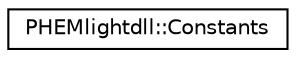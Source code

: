digraph "Graphical Class Hierarchy"
{
  edge [fontname="Helvetica",fontsize="10",labelfontname="Helvetica",labelfontsize="10"];
  node [fontname="Helvetica",fontsize="10",shape=record];
  rankdir="LR";
  Node0 [label="PHEMlightdll::Constants",height=0.2,width=0.4,color="black", fillcolor="white", style="filled",URL="$d2/dd4/class_p_h_e_mlightdll_1_1_constants.html"];
}
